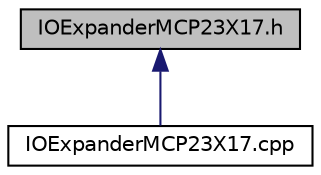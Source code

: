 digraph "IOExpanderMCP23X17.h"
{
  edge [fontname="Helvetica",fontsize="10",labelfontname="Helvetica",labelfontsize="10"];
  node [fontname="Helvetica",fontsize="10",shape=record];
  Node1 [label="IOExpanderMCP23X17.h",height=0.2,width=0.4,color="black", fillcolor="grey75", style="filled" fontcolor="black"];
  Node1 -> Node2 [dir="back",color="midnightblue",fontsize="10",style="solid",fontname="Helvetica"];
  Node2 [label="IOExpanderMCP23X17.cpp",height=0.2,width=0.4,color="black", fillcolor="white", style="filled",URL="$IOExpanderMCP23X17_8cpp.html"];
}
